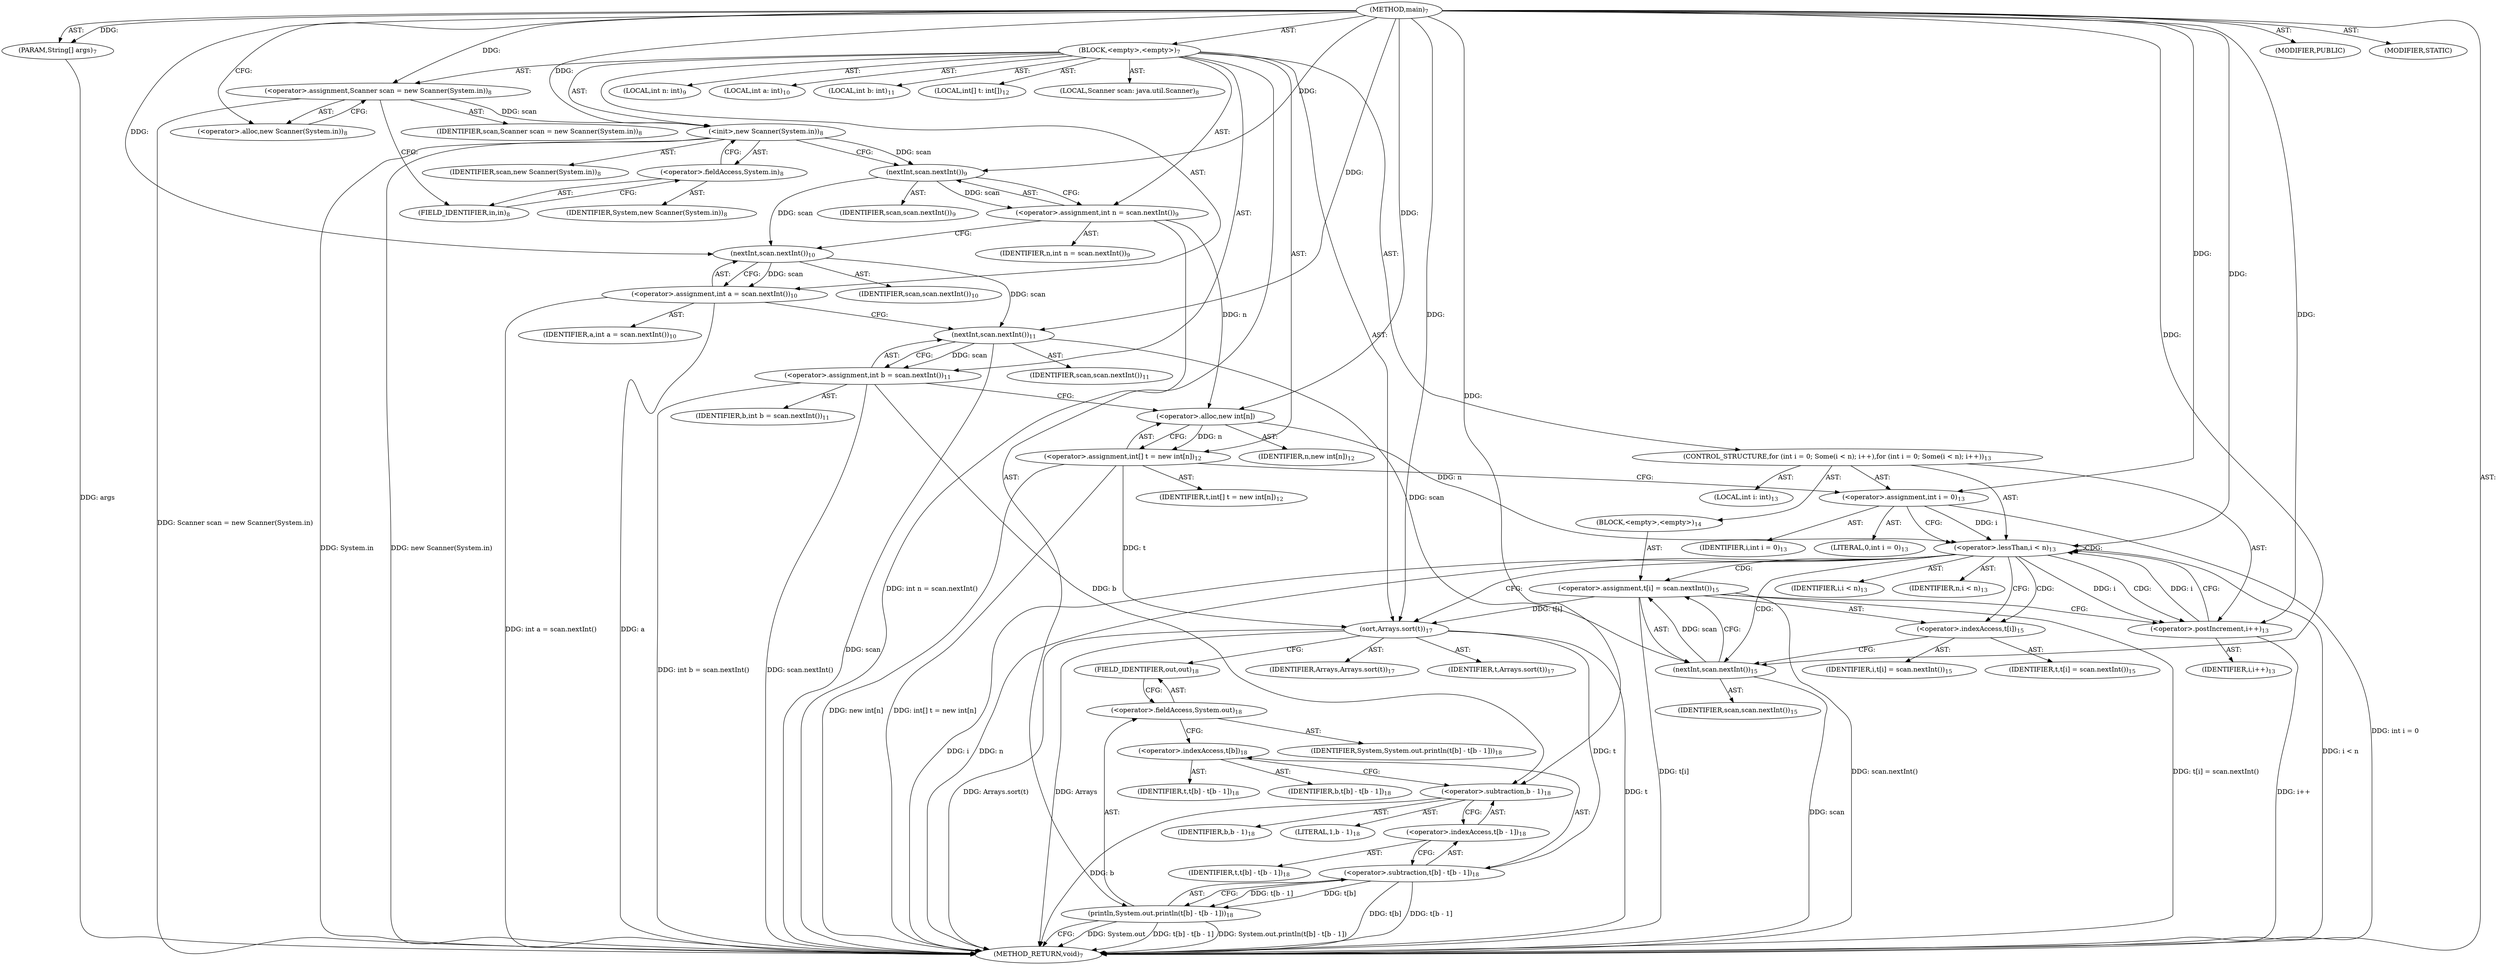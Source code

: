 digraph "main" {  
"19" [label = <(METHOD,main)<SUB>7</SUB>> ]
"20" [label = <(PARAM,String[] args)<SUB>7</SUB>> ]
"21" [label = <(BLOCK,&lt;empty&gt;,&lt;empty&gt;)<SUB>7</SUB>> ]
"4" [label = <(LOCAL,Scanner scan: java.util.Scanner)<SUB>8</SUB>> ]
"22" [label = <(&lt;operator&gt;.assignment,Scanner scan = new Scanner(System.in))<SUB>8</SUB>> ]
"23" [label = <(IDENTIFIER,scan,Scanner scan = new Scanner(System.in))<SUB>8</SUB>> ]
"24" [label = <(&lt;operator&gt;.alloc,new Scanner(System.in))<SUB>8</SUB>> ]
"25" [label = <(&lt;init&gt;,new Scanner(System.in))<SUB>8</SUB>> ]
"3" [label = <(IDENTIFIER,scan,new Scanner(System.in))<SUB>8</SUB>> ]
"26" [label = <(&lt;operator&gt;.fieldAccess,System.in)<SUB>8</SUB>> ]
"27" [label = <(IDENTIFIER,System,new Scanner(System.in))<SUB>8</SUB>> ]
"28" [label = <(FIELD_IDENTIFIER,in,in)<SUB>8</SUB>> ]
"29" [label = <(LOCAL,int n: int)<SUB>9</SUB>> ]
"30" [label = <(&lt;operator&gt;.assignment,int n = scan.nextInt())<SUB>9</SUB>> ]
"31" [label = <(IDENTIFIER,n,int n = scan.nextInt())<SUB>9</SUB>> ]
"32" [label = <(nextInt,scan.nextInt())<SUB>9</SUB>> ]
"33" [label = <(IDENTIFIER,scan,scan.nextInt())<SUB>9</SUB>> ]
"34" [label = <(LOCAL,int a: int)<SUB>10</SUB>> ]
"35" [label = <(&lt;operator&gt;.assignment,int a = scan.nextInt())<SUB>10</SUB>> ]
"36" [label = <(IDENTIFIER,a,int a = scan.nextInt())<SUB>10</SUB>> ]
"37" [label = <(nextInt,scan.nextInt())<SUB>10</SUB>> ]
"38" [label = <(IDENTIFIER,scan,scan.nextInt())<SUB>10</SUB>> ]
"39" [label = <(LOCAL,int b: int)<SUB>11</SUB>> ]
"40" [label = <(&lt;operator&gt;.assignment,int b = scan.nextInt())<SUB>11</SUB>> ]
"41" [label = <(IDENTIFIER,b,int b = scan.nextInt())<SUB>11</SUB>> ]
"42" [label = <(nextInt,scan.nextInt())<SUB>11</SUB>> ]
"43" [label = <(IDENTIFIER,scan,scan.nextInt())<SUB>11</SUB>> ]
"44" [label = <(LOCAL,int[] t: int[])<SUB>12</SUB>> ]
"45" [label = <(&lt;operator&gt;.assignment,int[] t = new int[n])<SUB>12</SUB>> ]
"46" [label = <(IDENTIFIER,t,int[] t = new int[n])<SUB>12</SUB>> ]
"47" [label = <(&lt;operator&gt;.alloc,new int[n])> ]
"48" [label = <(IDENTIFIER,n,new int[n])<SUB>12</SUB>> ]
"49" [label = <(CONTROL_STRUCTURE,for (int i = 0; Some(i &lt; n); i++),for (int i = 0; Some(i &lt; n); i++))<SUB>13</SUB>> ]
"50" [label = <(LOCAL,int i: int)<SUB>13</SUB>> ]
"51" [label = <(&lt;operator&gt;.assignment,int i = 0)<SUB>13</SUB>> ]
"52" [label = <(IDENTIFIER,i,int i = 0)<SUB>13</SUB>> ]
"53" [label = <(LITERAL,0,int i = 0)<SUB>13</SUB>> ]
"54" [label = <(&lt;operator&gt;.lessThan,i &lt; n)<SUB>13</SUB>> ]
"55" [label = <(IDENTIFIER,i,i &lt; n)<SUB>13</SUB>> ]
"56" [label = <(IDENTIFIER,n,i &lt; n)<SUB>13</SUB>> ]
"57" [label = <(&lt;operator&gt;.postIncrement,i++)<SUB>13</SUB>> ]
"58" [label = <(IDENTIFIER,i,i++)<SUB>13</SUB>> ]
"59" [label = <(BLOCK,&lt;empty&gt;,&lt;empty&gt;)<SUB>14</SUB>> ]
"60" [label = <(&lt;operator&gt;.assignment,t[i] = scan.nextInt())<SUB>15</SUB>> ]
"61" [label = <(&lt;operator&gt;.indexAccess,t[i])<SUB>15</SUB>> ]
"62" [label = <(IDENTIFIER,t,t[i] = scan.nextInt())<SUB>15</SUB>> ]
"63" [label = <(IDENTIFIER,i,t[i] = scan.nextInt())<SUB>15</SUB>> ]
"64" [label = <(nextInt,scan.nextInt())<SUB>15</SUB>> ]
"65" [label = <(IDENTIFIER,scan,scan.nextInt())<SUB>15</SUB>> ]
"66" [label = <(sort,Arrays.sort(t))<SUB>17</SUB>> ]
"67" [label = <(IDENTIFIER,Arrays,Arrays.sort(t))<SUB>17</SUB>> ]
"68" [label = <(IDENTIFIER,t,Arrays.sort(t))<SUB>17</SUB>> ]
"69" [label = <(println,System.out.println(t[b] - t[b - 1]))<SUB>18</SUB>> ]
"70" [label = <(&lt;operator&gt;.fieldAccess,System.out)<SUB>18</SUB>> ]
"71" [label = <(IDENTIFIER,System,System.out.println(t[b] - t[b - 1]))<SUB>18</SUB>> ]
"72" [label = <(FIELD_IDENTIFIER,out,out)<SUB>18</SUB>> ]
"73" [label = <(&lt;operator&gt;.subtraction,t[b] - t[b - 1])<SUB>18</SUB>> ]
"74" [label = <(&lt;operator&gt;.indexAccess,t[b])<SUB>18</SUB>> ]
"75" [label = <(IDENTIFIER,t,t[b] - t[b - 1])<SUB>18</SUB>> ]
"76" [label = <(IDENTIFIER,b,t[b] - t[b - 1])<SUB>18</SUB>> ]
"77" [label = <(&lt;operator&gt;.indexAccess,t[b - 1])<SUB>18</SUB>> ]
"78" [label = <(IDENTIFIER,t,t[b] - t[b - 1])<SUB>18</SUB>> ]
"79" [label = <(&lt;operator&gt;.subtraction,b - 1)<SUB>18</SUB>> ]
"80" [label = <(IDENTIFIER,b,b - 1)<SUB>18</SUB>> ]
"81" [label = <(LITERAL,1,b - 1)<SUB>18</SUB>> ]
"82" [label = <(MODIFIER,PUBLIC)> ]
"83" [label = <(MODIFIER,STATIC)> ]
"84" [label = <(METHOD_RETURN,void)<SUB>7</SUB>> ]
  "19" -> "20"  [ label = "AST: "] 
  "19" -> "21"  [ label = "AST: "] 
  "19" -> "82"  [ label = "AST: "] 
  "19" -> "83"  [ label = "AST: "] 
  "19" -> "84"  [ label = "AST: "] 
  "21" -> "4"  [ label = "AST: "] 
  "21" -> "22"  [ label = "AST: "] 
  "21" -> "25"  [ label = "AST: "] 
  "21" -> "29"  [ label = "AST: "] 
  "21" -> "30"  [ label = "AST: "] 
  "21" -> "34"  [ label = "AST: "] 
  "21" -> "35"  [ label = "AST: "] 
  "21" -> "39"  [ label = "AST: "] 
  "21" -> "40"  [ label = "AST: "] 
  "21" -> "44"  [ label = "AST: "] 
  "21" -> "45"  [ label = "AST: "] 
  "21" -> "49"  [ label = "AST: "] 
  "21" -> "66"  [ label = "AST: "] 
  "21" -> "69"  [ label = "AST: "] 
  "22" -> "23"  [ label = "AST: "] 
  "22" -> "24"  [ label = "AST: "] 
  "25" -> "3"  [ label = "AST: "] 
  "25" -> "26"  [ label = "AST: "] 
  "26" -> "27"  [ label = "AST: "] 
  "26" -> "28"  [ label = "AST: "] 
  "30" -> "31"  [ label = "AST: "] 
  "30" -> "32"  [ label = "AST: "] 
  "32" -> "33"  [ label = "AST: "] 
  "35" -> "36"  [ label = "AST: "] 
  "35" -> "37"  [ label = "AST: "] 
  "37" -> "38"  [ label = "AST: "] 
  "40" -> "41"  [ label = "AST: "] 
  "40" -> "42"  [ label = "AST: "] 
  "42" -> "43"  [ label = "AST: "] 
  "45" -> "46"  [ label = "AST: "] 
  "45" -> "47"  [ label = "AST: "] 
  "47" -> "48"  [ label = "AST: "] 
  "49" -> "50"  [ label = "AST: "] 
  "49" -> "51"  [ label = "AST: "] 
  "49" -> "54"  [ label = "AST: "] 
  "49" -> "57"  [ label = "AST: "] 
  "49" -> "59"  [ label = "AST: "] 
  "51" -> "52"  [ label = "AST: "] 
  "51" -> "53"  [ label = "AST: "] 
  "54" -> "55"  [ label = "AST: "] 
  "54" -> "56"  [ label = "AST: "] 
  "57" -> "58"  [ label = "AST: "] 
  "59" -> "60"  [ label = "AST: "] 
  "60" -> "61"  [ label = "AST: "] 
  "60" -> "64"  [ label = "AST: "] 
  "61" -> "62"  [ label = "AST: "] 
  "61" -> "63"  [ label = "AST: "] 
  "64" -> "65"  [ label = "AST: "] 
  "66" -> "67"  [ label = "AST: "] 
  "66" -> "68"  [ label = "AST: "] 
  "69" -> "70"  [ label = "AST: "] 
  "69" -> "73"  [ label = "AST: "] 
  "70" -> "71"  [ label = "AST: "] 
  "70" -> "72"  [ label = "AST: "] 
  "73" -> "74"  [ label = "AST: "] 
  "73" -> "77"  [ label = "AST: "] 
  "74" -> "75"  [ label = "AST: "] 
  "74" -> "76"  [ label = "AST: "] 
  "77" -> "78"  [ label = "AST: "] 
  "77" -> "79"  [ label = "AST: "] 
  "79" -> "80"  [ label = "AST: "] 
  "79" -> "81"  [ label = "AST: "] 
  "22" -> "28"  [ label = "CFG: "] 
  "25" -> "32"  [ label = "CFG: "] 
  "30" -> "37"  [ label = "CFG: "] 
  "35" -> "42"  [ label = "CFG: "] 
  "40" -> "47"  [ label = "CFG: "] 
  "45" -> "51"  [ label = "CFG: "] 
  "66" -> "72"  [ label = "CFG: "] 
  "69" -> "84"  [ label = "CFG: "] 
  "24" -> "22"  [ label = "CFG: "] 
  "26" -> "25"  [ label = "CFG: "] 
  "32" -> "30"  [ label = "CFG: "] 
  "37" -> "35"  [ label = "CFG: "] 
  "42" -> "40"  [ label = "CFG: "] 
  "47" -> "45"  [ label = "CFG: "] 
  "51" -> "54"  [ label = "CFG: "] 
  "54" -> "61"  [ label = "CFG: "] 
  "54" -> "66"  [ label = "CFG: "] 
  "57" -> "54"  [ label = "CFG: "] 
  "70" -> "74"  [ label = "CFG: "] 
  "73" -> "69"  [ label = "CFG: "] 
  "28" -> "26"  [ label = "CFG: "] 
  "60" -> "57"  [ label = "CFG: "] 
  "72" -> "70"  [ label = "CFG: "] 
  "74" -> "79"  [ label = "CFG: "] 
  "77" -> "73"  [ label = "CFG: "] 
  "61" -> "64"  [ label = "CFG: "] 
  "64" -> "60"  [ label = "CFG: "] 
  "79" -> "77"  [ label = "CFG: "] 
  "19" -> "24"  [ label = "CFG: "] 
  "20" -> "84"  [ label = "DDG: args"] 
  "22" -> "84"  [ label = "DDG: Scanner scan = new Scanner(System.in)"] 
  "25" -> "84"  [ label = "DDG: System.in"] 
  "25" -> "84"  [ label = "DDG: new Scanner(System.in)"] 
  "30" -> "84"  [ label = "DDG: int n = scan.nextInt()"] 
  "35" -> "84"  [ label = "DDG: a"] 
  "35" -> "84"  [ label = "DDG: int a = scan.nextInt()"] 
  "42" -> "84"  [ label = "DDG: scan"] 
  "40" -> "84"  [ label = "DDG: scan.nextInt()"] 
  "40" -> "84"  [ label = "DDG: int b = scan.nextInt()"] 
  "45" -> "84"  [ label = "DDG: new int[n]"] 
  "45" -> "84"  [ label = "DDG: int[] t = new int[n]"] 
  "51" -> "84"  [ label = "DDG: int i = 0"] 
  "54" -> "84"  [ label = "DDG: i"] 
  "54" -> "84"  [ label = "DDG: n"] 
  "54" -> "84"  [ label = "DDG: i &lt; n"] 
  "66" -> "84"  [ label = "DDG: t"] 
  "66" -> "84"  [ label = "DDG: Arrays.sort(t)"] 
  "69" -> "84"  [ label = "DDG: System.out"] 
  "73" -> "84"  [ label = "DDG: t[b]"] 
  "79" -> "84"  [ label = "DDG: b"] 
  "73" -> "84"  [ label = "DDG: t[b - 1]"] 
  "69" -> "84"  [ label = "DDG: t[b] - t[b - 1]"] 
  "69" -> "84"  [ label = "DDG: System.out.println(t[b] - t[b - 1])"] 
  "60" -> "84"  [ label = "DDG: t[i]"] 
  "64" -> "84"  [ label = "DDG: scan"] 
  "60" -> "84"  [ label = "DDG: scan.nextInt()"] 
  "60" -> "84"  [ label = "DDG: t[i] = scan.nextInt()"] 
  "57" -> "84"  [ label = "DDG: i++"] 
  "66" -> "84"  [ label = "DDG: Arrays"] 
  "19" -> "20"  [ label = "DDG: "] 
  "19" -> "22"  [ label = "DDG: "] 
  "32" -> "30"  [ label = "DDG: scan"] 
  "37" -> "35"  [ label = "DDG: scan"] 
  "42" -> "40"  [ label = "DDG: scan"] 
  "47" -> "45"  [ label = "DDG: n"] 
  "22" -> "25"  [ label = "DDG: scan"] 
  "19" -> "25"  [ label = "DDG: "] 
  "19" -> "51"  [ label = "DDG: "] 
  "19" -> "66"  [ label = "DDG: "] 
  "45" -> "66"  [ label = "DDG: t"] 
  "60" -> "66"  [ label = "DDG: t[i]"] 
  "73" -> "69"  [ label = "DDG: t[b]"] 
  "73" -> "69"  [ label = "DDG: t[b - 1]"] 
  "25" -> "32"  [ label = "DDG: scan"] 
  "19" -> "32"  [ label = "DDG: "] 
  "32" -> "37"  [ label = "DDG: scan"] 
  "19" -> "37"  [ label = "DDG: "] 
  "37" -> "42"  [ label = "DDG: scan"] 
  "19" -> "42"  [ label = "DDG: "] 
  "30" -> "47"  [ label = "DDG: n"] 
  "19" -> "47"  [ label = "DDG: "] 
  "51" -> "54"  [ label = "DDG: i"] 
  "57" -> "54"  [ label = "DDG: i"] 
  "19" -> "54"  [ label = "DDG: "] 
  "47" -> "54"  [ label = "DDG: n"] 
  "54" -> "57"  [ label = "DDG: i"] 
  "19" -> "57"  [ label = "DDG: "] 
  "64" -> "60"  [ label = "DDG: scan"] 
  "66" -> "73"  [ label = "DDG: t"] 
  "42" -> "64"  [ label = "DDG: scan"] 
  "19" -> "64"  [ label = "DDG: "] 
  "40" -> "79"  [ label = "DDG: b"] 
  "19" -> "79"  [ label = "DDG: "] 
  "54" -> "60"  [ label = "CDG: "] 
  "54" -> "61"  [ label = "CDG: "] 
  "54" -> "64"  [ label = "CDG: "] 
  "54" -> "57"  [ label = "CDG: "] 
  "54" -> "54"  [ label = "CDG: "] 
}
